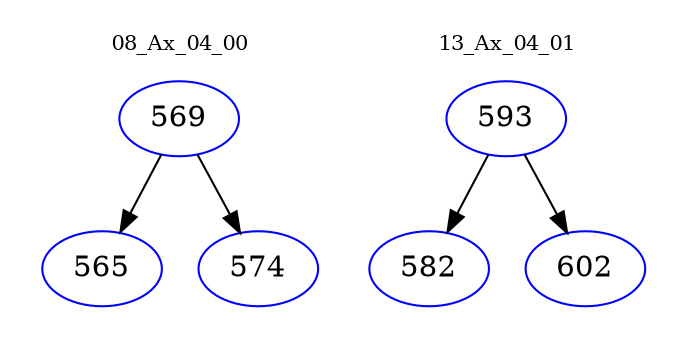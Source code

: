 digraph{
subgraph cluster_0 {
color = white
label = "08_Ax_04_00";
fontsize=10;
T0_569 [label="569", color="blue"]
T0_569 -> T0_565 [color="black"]
T0_565 [label="565", color="blue"]
T0_569 -> T0_574 [color="black"]
T0_574 [label="574", color="blue"]
}
subgraph cluster_1 {
color = white
label = "13_Ax_04_01";
fontsize=10;
T1_593 [label="593", color="blue"]
T1_593 -> T1_582 [color="black"]
T1_582 [label="582", color="blue"]
T1_593 -> T1_602 [color="black"]
T1_602 [label="602", color="blue"]
}
}
